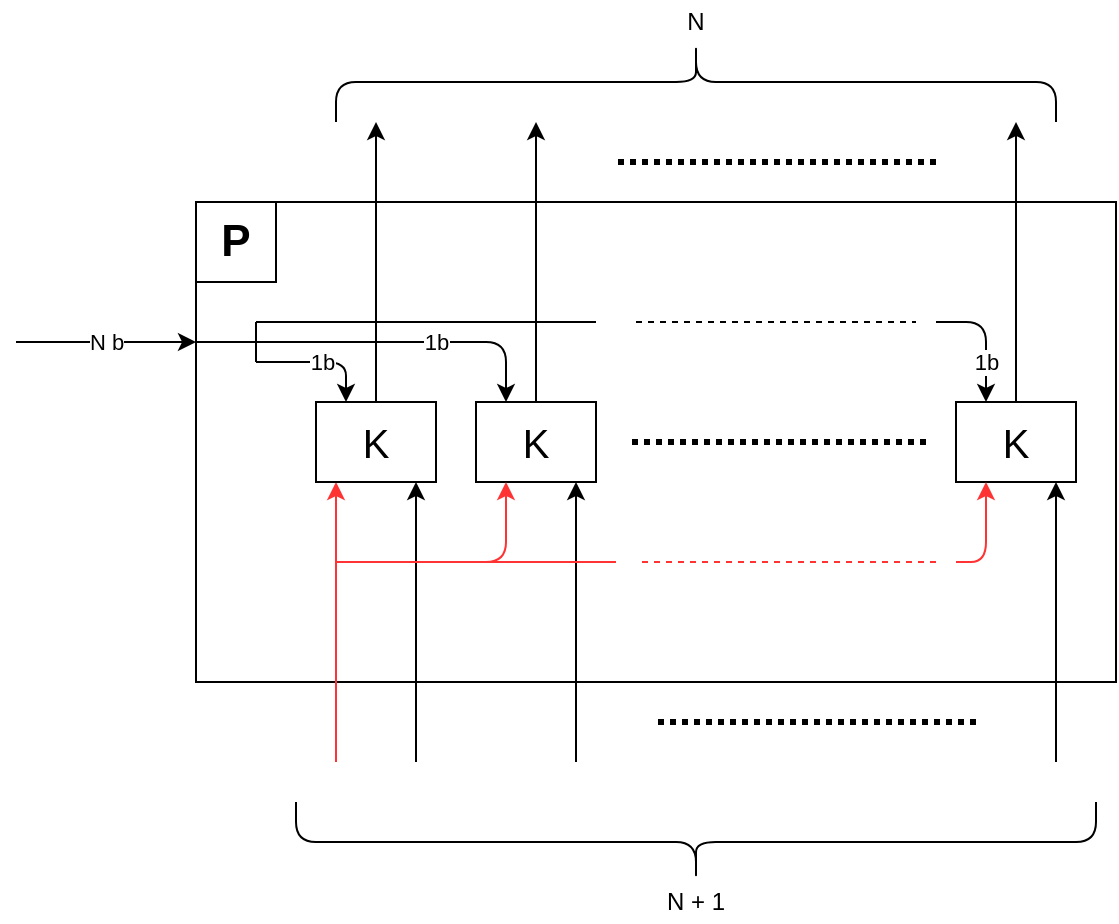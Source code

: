 <mxfile version="12.1.0" type="github" pages="1"><diagram id="qW4qvWIe7pSuC4sCfIW-" name="Page-1"><mxGraphModel dx="1021" dy="1778" grid="1" gridSize="10" guides="1" tooltips="1" connect="1" arrows="1" fold="1" page="1" pageScale="1" pageWidth="827" pageHeight="1169" math="0" shadow="0"><root><mxCell id="0"/><mxCell id="1" parent="0"/><mxCell id="qge-78i16I8I9Nk-ASs4-35" value="" style="rounded=0;whiteSpace=wrap;html=1;" vertex="1" parent="1"><mxGeometry x="110" y="100" width="460" height="240" as="geometry"/></mxCell><mxCell id="qge-78i16I8I9Nk-ASs4-1" value="" style="endArrow=classic;html=1;" edge="1" parent="1"><mxGeometry width="50" height="50" relative="1" as="geometry"><mxPoint x="220" y="380" as="sourcePoint"/><mxPoint x="220" y="240" as="targetPoint"/></mxGeometry></mxCell><mxCell id="qge-78i16I8I9Nk-ASs4-3" value="" style="endArrow=classic;html=1;" edge="1" parent="1"><mxGeometry width="50" height="50" relative="1" as="geometry"><mxPoint x="300" y="380" as="sourcePoint"/><mxPoint x="300" y="240.0" as="targetPoint"/></mxGeometry></mxCell><mxCell id="qge-78i16I8I9Nk-ASs4-5" value="" style="endArrow=none;dashed=1;html=1;dashPattern=1 1;strokeWidth=3;targetPerimeterSpacing=0;jumpSize=6;" edge="1" parent="1"><mxGeometry width="50" height="50" relative="1" as="geometry"><mxPoint x="500" y="360" as="sourcePoint"/><mxPoint x="340" y="360" as="targetPoint"/></mxGeometry></mxCell><mxCell id="qge-78i16I8I9Nk-ASs4-7" value="" style="endArrow=classic;html=1;" edge="1" parent="1"><mxGeometry width="50" height="50" relative="1" as="geometry"><mxPoint x="540" y="380" as="sourcePoint"/><mxPoint x="540" y="240.0" as="targetPoint"/></mxGeometry></mxCell><mxCell id="qge-78i16I8I9Nk-ASs4-8" value="" style="endArrow=classic;html=1;" edge="1" parent="1"><mxGeometry width="50" height="50" relative="1" as="geometry"><mxPoint x="200" y="200.0" as="sourcePoint"/><mxPoint x="200" y="60" as="targetPoint"/></mxGeometry></mxCell><mxCell id="qge-78i16I8I9Nk-ASs4-10" value="" style="endArrow=classic;html=1;" edge="1" parent="1"><mxGeometry width="50" height="50" relative="1" as="geometry"><mxPoint x="280" y="200.0" as="sourcePoint"/><mxPoint x="280" y="60" as="targetPoint"/></mxGeometry></mxCell><mxCell id="qge-78i16I8I9Nk-ASs4-12" value="" style="endArrow=none;dashed=1;html=1;dashPattern=1 1;strokeWidth=3;targetPerimeterSpacing=0;jumpSize=6;" edge="1" parent="1"><mxGeometry width="50" height="50" relative="1" as="geometry"><mxPoint x="480" y="80" as="sourcePoint"/><mxPoint x="320" y="80" as="targetPoint"/></mxGeometry></mxCell><mxCell id="qge-78i16I8I9Nk-ASs4-13" value="" style="endArrow=classic;html=1;" edge="1" parent="1"><mxGeometry width="50" height="50" relative="1" as="geometry"><mxPoint x="520" y="200.0" as="sourcePoint"/><mxPoint x="520" y="60" as="targetPoint"/></mxGeometry></mxCell><mxCell id="qge-78i16I8I9Nk-ASs4-15" value="1b" style="endArrow=classic;html=1;entryX=0.25;entryY=0;entryDx=0;entryDy=0;" edge="1" parent="1" target="qge-78i16I8I9Nk-ASs4-17"><mxGeometry width="50" height="50" relative="1" as="geometry"><mxPoint x="140" y="180" as="sourcePoint"/><mxPoint x="180" y="190" as="targetPoint"/><Array as="points"><mxPoint x="185" y="180"/></Array></mxGeometry></mxCell><mxCell id="qge-78i16I8I9Nk-ASs4-16" value="" style="endArrow=classic;html=1;strokeWidth=1;strokeColor=#FF3333;" edge="1" parent="1"><mxGeometry width="50" height="50" relative="1" as="geometry"><mxPoint x="180" y="380" as="sourcePoint"/><mxPoint x="180" y="240" as="targetPoint"/></mxGeometry></mxCell><mxCell id="qge-78i16I8I9Nk-ASs4-17" value="&lt;font style=&quot;font-size: 20px&quot;&gt;K&lt;/font&gt;" style="rounded=0;whiteSpace=wrap;html=1;" vertex="1" parent="1"><mxGeometry x="170" y="200" width="60" height="40" as="geometry"/></mxCell><mxCell id="qge-78i16I8I9Nk-ASs4-20" value="&lt;font style=&quot;font-size: 20px&quot;&gt;K&lt;/font&gt;" style="rounded=0;whiteSpace=wrap;html=1;" vertex="1" parent="1"><mxGeometry x="250" y="200" width="60" height="40" as="geometry"/></mxCell><mxCell id="qge-78i16I8I9Nk-ASs4-21" value="&lt;font style=&quot;font-size: 20px&quot;&gt;K&lt;br&gt;&lt;/font&gt;" style="rounded=0;whiteSpace=wrap;html=1;" vertex="1" parent="1"><mxGeometry x="490" y="200" width="60" height="40" as="geometry"/></mxCell><mxCell id="qge-78i16I8I9Nk-ASs4-23" value="" style="endArrow=none;dashed=1;html=1;dashPattern=1 1;strokeWidth=3;targetPerimeterSpacing=0;jumpSize=6;" edge="1" parent="1"><mxGeometry width="50" height="50" relative="1" as="geometry"><mxPoint x="475" y="220" as="sourcePoint"/><mxPoint x="325" y="220" as="targetPoint"/></mxGeometry></mxCell><mxCell id="qge-78i16I8I9Nk-ASs4-24" value="" style="endArrow=classic;html=1;strokeColor=#FF3333;strokeWidth=1;entryX=0.25;entryY=1;entryDx=0;entryDy=0;" edge="1" parent="1" target="qge-78i16I8I9Nk-ASs4-20"><mxGeometry width="50" height="50" relative="1" as="geometry"><mxPoint x="180" y="280" as="sourcePoint"/><mxPoint x="80" y="390" as="targetPoint"/><Array as="points"><mxPoint x="265" y="280"/></Array></mxGeometry></mxCell><mxCell id="qge-78i16I8I9Nk-ASs4-25" value="" style="endArrow=classic;html=1;strokeColor=#FF3333;strokeWidth=1;entryX=0.25;entryY=1;entryDx=0;entryDy=0;" edge="1" parent="1"><mxGeometry width="50" height="50" relative="1" as="geometry"><mxPoint x="490" y="280" as="sourcePoint"/><mxPoint x="505" y="240" as="targetPoint"/><Array as="points"><mxPoint x="505" y="280"/></Array></mxGeometry></mxCell><mxCell id="qge-78i16I8I9Nk-ASs4-26" value="" style="endArrow=none;html=1;strokeColor=#FF3333;strokeWidth=1;endFill=0;" edge="1" parent="1"><mxGeometry width="50" height="50" relative="1" as="geometry"><mxPoint x="240" y="280" as="sourcePoint"/><mxPoint x="320" y="280" as="targetPoint"/><Array as="points"><mxPoint x="280" y="280"/></Array></mxGeometry></mxCell><mxCell id="qge-78i16I8I9Nk-ASs4-28" value="" style="endArrow=none;dashed=1;html=1;strokeWidth=1;targetPerimeterSpacing=0;jumpSize=6;strokeColor=#FF3333;" edge="1" parent="1"><mxGeometry width="50" height="50" relative="1" as="geometry"><mxPoint x="480" y="280" as="sourcePoint"/><mxPoint x="330" y="280" as="targetPoint"/></mxGeometry></mxCell><mxCell id="qge-78i16I8I9Nk-ASs4-29" value="1b" style="endArrow=classic;html=1;entryX=0.25;entryY=0;entryDx=0;entryDy=0;" edge="1" parent="1"><mxGeometry x="0.161" width="50" height="50" relative="1" as="geometry"><mxPoint x="140" y="170" as="sourcePoint"/><mxPoint x="265" y="200" as="targetPoint"/><Array as="points"><mxPoint x="265" y="170"/></Array><mxPoint as="offset"/></mxGeometry></mxCell><mxCell id="qge-78i16I8I9Nk-ASs4-30" value="1b" style="endArrow=classic;html=1;entryX=0.25;entryY=0;entryDx=0;entryDy=0;" edge="1" parent="1"><mxGeometry x="0.385" width="50" height="50" relative="1" as="geometry"><mxPoint x="480" y="160" as="sourcePoint"/><mxPoint x="505" y="200" as="targetPoint"/><Array as="points"><mxPoint x="505" y="160"/></Array><mxPoint as="offset"/></mxGeometry></mxCell><mxCell id="qge-78i16I8I9Nk-ASs4-31" value="" style="endArrow=none;html=1;strokeColor=#000000;strokeWidth=1;dashed=1;" edge="1" parent="1"><mxGeometry width="50" height="50" relative="1" as="geometry"><mxPoint x="330" y="160" as="sourcePoint"/><mxPoint x="470" y="160" as="targetPoint"/></mxGeometry></mxCell><mxCell id="qge-78i16I8I9Nk-ASs4-32" value="" style="endArrow=none;html=1;strokeColor=#000000;strokeWidth=1;" edge="1" parent="1"><mxGeometry width="50" height="50" relative="1" as="geometry"><mxPoint x="140" y="160" as="sourcePoint"/><mxPoint x="310" y="160" as="targetPoint"/></mxGeometry></mxCell><mxCell id="qge-78i16I8I9Nk-ASs4-33" value="" style="endArrow=none;html=1;strokeColor=#000000;strokeWidth=1;" edge="1" parent="1"><mxGeometry width="50" height="50" relative="1" as="geometry"><mxPoint x="140" y="180" as="sourcePoint"/><mxPoint x="140" y="160" as="targetPoint"/></mxGeometry></mxCell><mxCell id="qge-78i16I8I9Nk-ASs4-34" value="" style="endArrow=none;html=1;strokeColor=#000000;strokeWidth=1;" edge="1" parent="1"><mxGeometry width="50" height="50" relative="1" as="geometry"><mxPoint x="110" y="170" as="sourcePoint"/><mxPoint x="140" y="170" as="targetPoint"/></mxGeometry></mxCell><mxCell id="qge-78i16I8I9Nk-ASs4-36" value="N b" style="endArrow=classic;html=1;strokeColor=#000000;strokeWidth=1;" edge="1" parent="1"><mxGeometry width="50" height="50" relative="1" as="geometry"><mxPoint x="20" y="170" as="sourcePoint"/><mxPoint x="110" y="170" as="targetPoint"/></mxGeometry></mxCell><mxCell id="qge-78i16I8I9Nk-ASs4-37" value="&lt;br&gt;" style="shape=curlyBracket;whiteSpace=wrap;html=1;rounded=1;rotation=-90;" vertex="1" parent="1"><mxGeometry x="340" y="220" width="40" height="400" as="geometry"/></mxCell><mxCell id="qge-78i16I8I9Nk-ASs4-38" value="N + 1" style="text;html=1;strokeColor=none;fillColor=none;align=center;verticalAlign=middle;whiteSpace=wrap;rounded=0;" vertex="1" parent="1"><mxGeometry x="340" y="440" width="40" height="20" as="geometry"/></mxCell><mxCell id="qge-78i16I8I9Nk-ASs4-40" value="&lt;br&gt;" style="shape=curlyBracket;whiteSpace=wrap;html=1;rounded=1;rotation=90;" vertex="1" parent="1"><mxGeometry x="340" y="-140" width="40" height="360" as="geometry"/></mxCell><mxCell id="qge-78i16I8I9Nk-ASs4-41" value="N" style="text;html=1;strokeColor=none;fillColor=none;align=center;verticalAlign=middle;whiteSpace=wrap;rounded=0;" vertex="1" parent="1"><mxGeometry x="340" y="-0.5" width="40" height="20" as="geometry"/></mxCell><mxCell id="qge-78i16I8I9Nk-ASs4-44" value="" style="whiteSpace=wrap;html=1;aspect=fixed;" vertex="1" parent="1"><mxGeometry x="110" y="100" width="40" height="40" as="geometry"/></mxCell><mxCell id="qge-78i16I8I9Nk-ASs4-46" value="&lt;font style=&quot;font-size: 22px&quot;&gt;&lt;b&gt;P&lt;/b&gt;&lt;/font&gt;" style="text;html=1;strokeColor=none;fillColor=none;align=center;verticalAlign=middle;whiteSpace=wrap;rounded=0;" vertex="1" parent="1"><mxGeometry x="110" y="110" width="40" height="20" as="geometry"/></mxCell></root></mxGraphModel></diagram></mxfile>